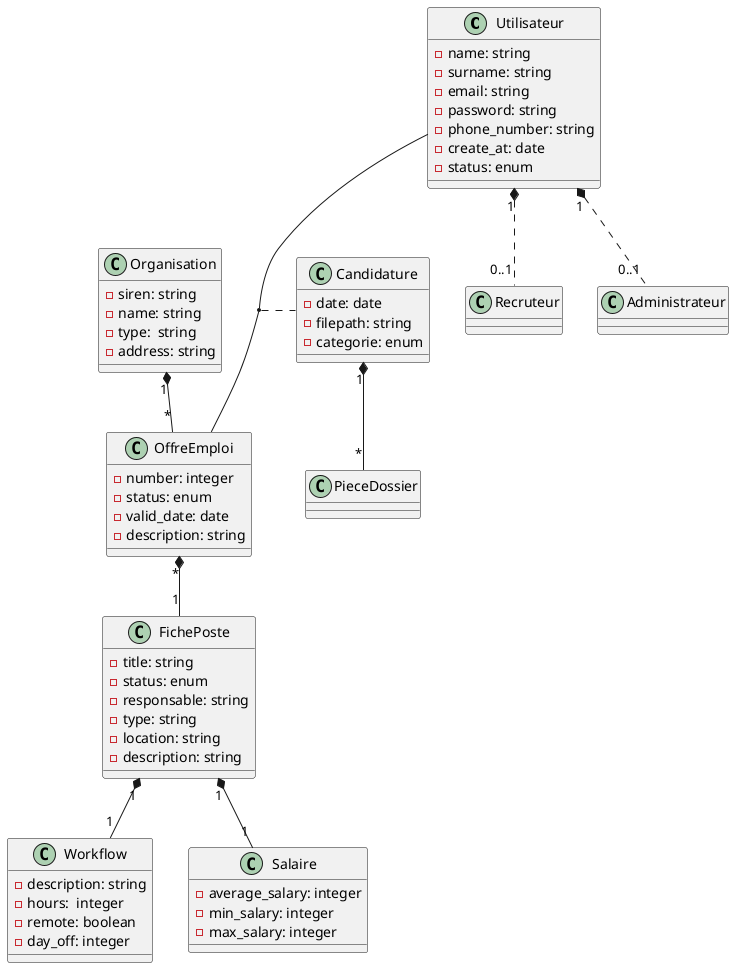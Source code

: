 @startuml

class Utilisateur {
    -name: string
    -surname: string
    -email: string
    -password: string
    -phone_number: string
    -create_at: date
    -status: enum
}

class Recruteur {

}

class Administrateur {

}

Utilisateur  "1" *.. "0..1" Recruteur 
Utilisateur  "1" *.. "0..1" Administrateur 

class Organisation {
    -siren: string
    -name: string
    -type:  string
    -address: string
}

class OffreEmploi {
    -number: integer
    -status: enum
    -valid_date: date
    -description: string
}

class FichePoste {
    -title: string
    -status: enum
    -responsable: string
    -type: string
    -location: string
    -description: string
}

class Workflow {
    -description: string
    -hours:  integer
    -remote: boolean
    -day_off: integer
}

class Salaire {
    -average_salary: integer
    -min_salary: integer
    -max_salary: integer
}

class Candidature {
    -date: date
    -filepath: string
    -categorie: enum
}

class PieceDossier {

}

(Utilisateur, OffreEmploi) .. Candidature

Candidature "1" *-- "*" PieceDossier
Organisation "1" *-- "*" OffreEmploi

FichePoste "1" *-- "1" Salaire
FichePoste "1" *-- "1" Workflow

OffreEmploi "*" *-- "1" FichePoste
@enduml